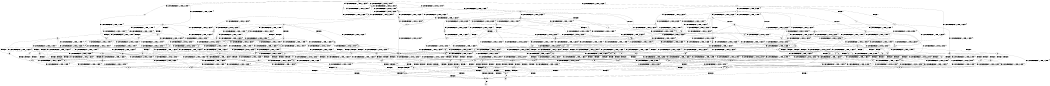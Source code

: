 digraph BCG {
size = "7, 10.5";
center = TRUE;
node [shape = circle];
0 [peripheries = 2];
0 -> 1 [label = "EX !0 !ATOMIC_EXCH_BRANCH (1, +1, TRUE, +1, 1, FALSE) !{}"];
0 -> 2 [label = "EX !2 !ATOMIC_EXCH_BRANCH (1, +1, TRUE, +0, 3, TRUE) !{}"];
0 -> 3 [label = "EX !1 !ATOMIC_EXCH_BRANCH (1, +0, TRUE, +0, 1, TRUE) !{}"];
0 -> 4 [label = "EX !0 !ATOMIC_EXCH_BRANCH (1, +1, TRUE, +1, 1, FALSE) !{}"];
0 -> 5 [label = "EX !2 !ATOMIC_EXCH_BRANCH (1, +1, TRUE, +0, 3, TRUE) !{}"];
0 -> 6 [label = "EX !1 !ATOMIC_EXCH_BRANCH (1, +0, TRUE, +0, 1, TRUE) !{}"];
1 -> 7 [label = "EX !2 !ATOMIC_EXCH_BRANCH (1, +1, TRUE, +0, 3, FALSE) !{}"];
2 -> 8 [label = "EX !0 !ATOMIC_EXCH_BRANCH (1, +1, TRUE, +1, 1, TRUE) !{}"];
3 -> 9 [label = "EX !0 !ATOMIC_EXCH_BRANCH (1, +1, TRUE, +1, 1, FALSE) !{}"];
4 -> 7 [label = "EX !2 !ATOMIC_EXCH_BRANCH (1, +1, TRUE, +0, 3, FALSE) !{}"];
4 -> 10 [label = "EX !1 !ATOMIC_EXCH_BRANCH (1, +0, TRUE, +0, 1, FALSE) !{}"];
4 -> 11 [label = "TERMINATE !0"];
4 -> 12 [label = "EX !2 !ATOMIC_EXCH_BRANCH (1, +1, TRUE, +0, 3, FALSE) !{}"];
4 -> 13 [label = "EX !1 !ATOMIC_EXCH_BRANCH (1, +0, TRUE, +0, 1, FALSE) !{}"];
4 -> 14 [label = "TERMINATE !0"];
5 -> 8 [label = "EX !0 !ATOMIC_EXCH_BRANCH (1, +1, TRUE, +1, 1, TRUE) !{}"];
5 -> 15 [label = "EX !1 !ATOMIC_EXCH_BRANCH (1, +0, TRUE, +0, 1, FALSE) !{}"];
5 -> 16 [label = "TERMINATE !2"];
5 -> 17 [label = "EX !0 !ATOMIC_EXCH_BRANCH (1, +1, TRUE, +1, 1, TRUE) !{}"];
5 -> 18 [label = "EX !1 !ATOMIC_EXCH_BRANCH (1, +0, TRUE, +0, 1, FALSE) !{}"];
5 -> 19 [label = "TERMINATE !2"];
6 -> 3 [label = "EX !1 !ATOMIC_EXCH_BRANCH (1, +0, TRUE, +0, 1, TRUE) !{}"];
6 -> 9 [label = "EX !0 !ATOMIC_EXCH_BRANCH (1, +1, TRUE, +1, 1, FALSE) !{}"];
6 -> 20 [label = "EX !2 !ATOMIC_EXCH_BRANCH (1, +1, TRUE, +0, 3, TRUE) !{}"];
6 -> 6 [label = "EX !1 !ATOMIC_EXCH_BRANCH (1, +0, TRUE, +0, 1, TRUE) !{}"];
6 -> 21 [label = "EX !0 !ATOMIC_EXCH_BRANCH (1, +1, TRUE, +1, 1, FALSE) !{}"];
6 -> 22 [label = "EX !2 !ATOMIC_EXCH_BRANCH (1, +1, TRUE, +0, 3, TRUE) !{}"];
7 -> 23 [label = "EX !2 !ATOMIC_EXCH_BRANCH (1, +1, TRUE, +1, 1, TRUE) !{}"];
8 -> 24 [label = "EX !1 !ATOMIC_EXCH_BRANCH (1, +0, TRUE, +0, 1, FALSE) !{}"];
9 -> 10 [label = "EX !1 !ATOMIC_EXCH_BRANCH (1, +0, TRUE, +0, 1, FALSE) !{}"];
10 -> 25 [label = "EX !2 !ATOMIC_EXCH_BRANCH (1, +1, TRUE, +0, 3, TRUE) !{}"];
11 -> 26 [label = "EX !2 !ATOMIC_EXCH_BRANCH (1, +1, TRUE, +0, 3, FALSE) !{}"];
12 -> 23 [label = "EX !2 !ATOMIC_EXCH_BRANCH (1, +1, TRUE, +1, 1, TRUE) !{}"];
12 -> 27 [label = "EX !1 !ATOMIC_EXCH_BRANCH (1, +0, TRUE, +0, 1, FALSE) !{}"];
12 -> 28 [label = "TERMINATE !0"];
12 -> 29 [label = "EX !2 !ATOMIC_EXCH_BRANCH (1, +1, TRUE, +1, 1, TRUE) !{}"];
12 -> 30 [label = "EX !1 !ATOMIC_EXCH_BRANCH (1, +0, TRUE, +0, 1, FALSE) !{}"];
12 -> 31 [label = "TERMINATE !0"];
13 -> 25 [label = "EX !2 !ATOMIC_EXCH_BRANCH (1, +1, TRUE, +0, 3, TRUE) !{}"];
13 -> 32 [label = "TERMINATE !0"];
13 -> 33 [label = "TERMINATE !1"];
13 -> 34 [label = "EX !2 !ATOMIC_EXCH_BRANCH (1, +1, TRUE, +0, 3, TRUE) !{}"];
13 -> 35 [label = "TERMINATE !0"];
13 -> 36 [label = "TERMINATE !1"];
14 -> 26 [label = "EX !2 !ATOMIC_EXCH_BRANCH (1, +1, TRUE, +0, 3, FALSE) !{}"];
14 -> 37 [label = "EX !1 !ATOMIC_EXCH_BRANCH (1, +0, TRUE, +0, 1, FALSE) !{}"];
14 -> 38 [label = "EX !2 !ATOMIC_EXCH_BRANCH (1, +1, TRUE, +0, 3, FALSE) !{}"];
14 -> 39 [label = "EX !1 !ATOMIC_EXCH_BRANCH (1, +0, TRUE, +0, 1, FALSE) !{}"];
15 -> 25 [label = "EX !0 !ATOMIC_EXCH_BRANCH (1, +1, TRUE, +1, 1, FALSE) !{}"];
16 -> 40 [label = "EX !0 !ATOMIC_EXCH_BRANCH (1, +1, TRUE, +1, 1, TRUE) !{}"];
17 -> 8 [label = "EX !0 !ATOMIC_EXCH_BRANCH (1, +1, TRUE, +1, 1, TRUE) !{}"];
17 -> 24 [label = "EX !1 !ATOMIC_EXCH_BRANCH (1, +0, TRUE, +0, 1, FALSE) !{}"];
17 -> 41 [label = "TERMINATE !2"];
17 -> 17 [label = "EX !0 !ATOMIC_EXCH_BRANCH (1, +1, TRUE, +1, 1, TRUE) !{}"];
17 -> 42 [label = "EX !1 !ATOMIC_EXCH_BRANCH (1, +0, TRUE, +0, 1, FALSE) !{}"];
17 -> 43 [label = "TERMINATE !2"];
18 -> 25 [label = "EX !0 !ATOMIC_EXCH_BRANCH (1, +1, TRUE, +1, 1, FALSE) !{}"];
18 -> 44 [label = "TERMINATE !2"];
18 -> 45 [label = "TERMINATE !1"];
18 -> 34 [label = "EX !0 !ATOMIC_EXCH_BRANCH (1, +1, TRUE, +1, 1, FALSE) !{}"];
18 -> 46 [label = "TERMINATE !2"];
18 -> 47 [label = "TERMINATE !1"];
19 -> 40 [label = "EX !0 !ATOMIC_EXCH_BRANCH (1, +1, TRUE, +1, 1, TRUE) !{}"];
19 -> 48 [label = "EX !1 !ATOMIC_EXCH_BRANCH (1, +0, TRUE, +0, 1, FALSE) !{}"];
19 -> 49 [label = "EX !0 !ATOMIC_EXCH_BRANCH (1, +1, TRUE, +1, 1, TRUE) !{}"];
19 -> 50 [label = "EX !1 !ATOMIC_EXCH_BRANCH (1, +0, TRUE, +0, 1, FALSE) !{}"];
20 -> 15 [label = "EX !1 !ATOMIC_EXCH_BRANCH (1, +0, TRUE, +0, 1, FALSE) !{}"];
21 -> 10 [label = "EX !1 !ATOMIC_EXCH_BRANCH (1, +0, TRUE, +0, 1, FALSE) !{}"];
21 -> 51 [label = "EX !2 !ATOMIC_EXCH_BRANCH (1, +1, TRUE, +0, 3, FALSE) !{}"];
21 -> 52 [label = "TERMINATE !0"];
21 -> 13 [label = "EX !1 !ATOMIC_EXCH_BRANCH (1, +0, TRUE, +0, 1, FALSE) !{}"];
21 -> 53 [label = "EX !2 !ATOMIC_EXCH_BRANCH (1, +1, TRUE, +0, 3, FALSE) !{}"];
21 -> 54 [label = "TERMINATE !0"];
22 -> 15 [label = "EX !1 !ATOMIC_EXCH_BRANCH (1, +0, TRUE, +0, 1, FALSE) !{}"];
22 -> 55 [label = "EX !0 !ATOMIC_EXCH_BRANCH (1, +1, TRUE, +1, 1, TRUE) !{}"];
22 -> 56 [label = "TERMINATE !2"];
22 -> 18 [label = "EX !1 !ATOMIC_EXCH_BRANCH (1, +0, TRUE, +0, 1, FALSE) !{}"];
22 -> 57 [label = "EX !0 !ATOMIC_EXCH_BRANCH (1, +1, TRUE, +1, 1, TRUE) !{}"];
22 -> 58 [label = "TERMINATE !2"];
23 -> 59 [label = "EX !1 !ATOMIC_EXCH_BRANCH (1, +0, TRUE, +0, 1, FALSE) !{}"];
24 -> 25 [label = "EX !0 !ATOMIC_EXCH_BRANCH (1, +1, TRUE, +1, 1, FALSE) !{}"];
25 -> 60 [label = "TERMINATE !0"];
26 -> 61 [label = "EX !2 !ATOMIC_EXCH_BRANCH (1, +1, TRUE, +1, 1, TRUE) !{}"];
27 -> 25 [label = "EX !2 !ATOMIC_EXCH_BRANCH (1, +1, TRUE, +1, 1, FALSE) !{}"];
28 -> 62 [label = "EX !1 !ATOMIC_EXCH_BRANCH (1, +0, TRUE, +0, 1, FALSE) !{}"];
29 -> 7 [label = "EX !2 !ATOMIC_EXCH_BRANCH (1, +1, TRUE, +0, 3, FALSE) !{}"];
29 -> 59 [label = "EX !1 !ATOMIC_EXCH_BRANCH (1, +0, TRUE, +0, 1, FALSE) !{}"];
29 -> 63 [label = "TERMINATE !0"];
29 -> 12 [label = "EX !2 !ATOMIC_EXCH_BRANCH (1, +1, TRUE, +0, 3, FALSE) !{}"];
29 -> 64 [label = "EX !1 !ATOMIC_EXCH_BRANCH (1, +0, TRUE, +0, 1, FALSE) !{}"];
29 -> 65 [label = "TERMINATE !0"];
30 -> 25 [label = "EX !2 !ATOMIC_EXCH_BRANCH (1, +1, TRUE, +1, 1, FALSE) !{}"];
30 -> 66 [label = "TERMINATE !0"];
30 -> 67 [label = "TERMINATE !1"];
30 -> 34 [label = "EX !2 !ATOMIC_EXCH_BRANCH (1, +1, TRUE, +1, 1, FALSE) !{}"];
30 -> 68 [label = "TERMINATE !0"];
30 -> 69 [label = "TERMINATE !1"];
31 -> 62 [label = "EX !1 !ATOMIC_EXCH_BRANCH (1, +0, TRUE, +0, 1, FALSE) !{}"];
31 -> 61 [label = "EX !2 !ATOMIC_EXCH_BRANCH (1, +1, TRUE, +1, 1, TRUE) !{}"];
31 -> 70 [label = "EX !1 !ATOMIC_EXCH_BRANCH (1, +0, TRUE, +0, 1, FALSE) !{}"];
31 -> 71 [label = "EX !2 !ATOMIC_EXCH_BRANCH (1, +1, TRUE, +1, 1, TRUE) !{}"];
32 -> 72 [label = "EX !2 !ATOMIC_EXCH_BRANCH (1, +1, TRUE, +0, 3, TRUE) !{}"];
33 -> 73 [label = "EX !2 !ATOMIC_EXCH_BRANCH (1, +1, TRUE, +0, 3, TRUE) !{}"];
34 -> 60 [label = "TERMINATE !0"];
34 -> 74 [label = "TERMINATE !2"];
34 -> 75 [label = "TERMINATE !1"];
34 -> 76 [label = "TERMINATE !0"];
34 -> 77 [label = "TERMINATE !2"];
34 -> 78 [label = "TERMINATE !1"];
35 -> 72 [label = "EX !2 !ATOMIC_EXCH_BRANCH (1, +1, TRUE, +0, 3, TRUE) !{}"];
35 -> 79 [label = "TERMINATE !1"];
35 -> 80 [label = "EX !2 !ATOMIC_EXCH_BRANCH (1, +1, TRUE, +0, 3, TRUE) !{}"];
35 -> 81 [label = "TERMINATE !1"];
36 -> 73 [label = "EX !2 !ATOMIC_EXCH_BRANCH (1, +1, TRUE, +0, 3, TRUE) !{}"];
36 -> 79 [label = "TERMINATE !0"];
36 -> 82 [label = "EX !2 !ATOMIC_EXCH_BRANCH (1, +1, TRUE, +0, 3, TRUE) !{}"];
36 -> 81 [label = "TERMINATE !0"];
37 -> 72 [label = "EX !2 !ATOMIC_EXCH_BRANCH (1, +1, TRUE, +0, 3, TRUE) !{}"];
38 -> 61 [label = "EX !2 !ATOMIC_EXCH_BRANCH (1, +1, TRUE, +1, 1, TRUE) !{}"];
38 -> 62 [label = "EX !1 !ATOMIC_EXCH_BRANCH (1, +0, TRUE, +0, 1, FALSE) !{}"];
38 -> 71 [label = "EX !2 !ATOMIC_EXCH_BRANCH (1, +1, TRUE, +1, 1, TRUE) !{}"];
38 -> 70 [label = "EX !1 !ATOMIC_EXCH_BRANCH (1, +0, TRUE, +0, 1, FALSE) !{}"];
39 -> 72 [label = "EX !2 !ATOMIC_EXCH_BRANCH (1, +1, TRUE, +0, 3, TRUE) !{}"];
39 -> 79 [label = "TERMINATE !1"];
39 -> 80 [label = "EX !2 !ATOMIC_EXCH_BRANCH (1, +1, TRUE, +0, 3, TRUE) !{}"];
39 -> 81 [label = "TERMINATE !1"];
40 -> 83 [label = "EX !1 !ATOMIC_EXCH_BRANCH (1, +0, TRUE, +0, 1, FALSE) !{}"];
41 -> 83 [label = "EX !1 !ATOMIC_EXCH_BRANCH (1, +0, TRUE, +0, 1, FALSE) !{}"];
42 -> 25 [label = "EX !0 !ATOMIC_EXCH_BRANCH (1, +1, TRUE, +1, 1, FALSE) !{}"];
42 -> 84 [label = "TERMINATE !2"];
42 -> 85 [label = "TERMINATE !1"];
42 -> 34 [label = "EX !0 !ATOMIC_EXCH_BRANCH (1, +1, TRUE, +1, 1, FALSE) !{}"];
42 -> 86 [label = "TERMINATE !2"];
42 -> 87 [label = "TERMINATE !1"];
43 -> 83 [label = "EX !1 !ATOMIC_EXCH_BRANCH (1, +0, TRUE, +0, 1, FALSE) !{}"];
43 -> 40 [label = "EX !0 !ATOMIC_EXCH_BRANCH (1, +1, TRUE, +1, 1, TRUE) !{}"];
43 -> 88 [label = "EX !1 !ATOMIC_EXCH_BRANCH (1, +0, TRUE, +0, 1, FALSE) !{}"];
43 -> 49 [label = "EX !0 !ATOMIC_EXCH_BRANCH (1, +1, TRUE, +1, 1, TRUE) !{}"];
44 -> 89 [label = "EX !0 !ATOMIC_EXCH_BRANCH (1, +1, TRUE, +1, 1, FALSE) !{}"];
45 -> 73 [label = "EX !0 !ATOMIC_EXCH_BRANCH (1, +1, TRUE, +1, 1, FALSE) !{}"];
46 -> 89 [label = "EX !0 !ATOMIC_EXCH_BRANCH (1, +1, TRUE, +1, 1, FALSE) !{}"];
46 -> 90 [label = "TERMINATE !1"];
46 -> 91 [label = "EX !0 !ATOMIC_EXCH_BRANCH (1, +1, TRUE, +1, 1, FALSE) !{}"];
46 -> 92 [label = "TERMINATE !1"];
47 -> 73 [label = "EX !0 !ATOMIC_EXCH_BRANCH (1, +1, TRUE, +1, 1, FALSE) !{}"];
47 -> 90 [label = "TERMINATE !2"];
47 -> 82 [label = "EX !0 !ATOMIC_EXCH_BRANCH (1, +1, TRUE, +1, 1, FALSE) !{}"];
47 -> 92 [label = "TERMINATE !2"];
48 -> 89 [label = "EX !0 !ATOMIC_EXCH_BRANCH (1, +1, TRUE, +1, 1, FALSE) !{}"];
49 -> 40 [label = "EX !0 !ATOMIC_EXCH_BRANCH (1, +1, TRUE, +1, 1, TRUE) !{}"];
49 -> 83 [label = "EX !1 !ATOMIC_EXCH_BRANCH (1, +0, TRUE, +0, 1, FALSE) !{}"];
49 -> 49 [label = "EX !0 !ATOMIC_EXCH_BRANCH (1, +1, TRUE, +1, 1, TRUE) !{}"];
49 -> 88 [label = "EX !1 !ATOMIC_EXCH_BRANCH (1, +0, TRUE, +0, 1, FALSE) !{}"];
50 -> 89 [label = "EX !0 !ATOMIC_EXCH_BRANCH (1, +1, TRUE, +1, 1, FALSE) !{}"];
50 -> 90 [label = "TERMINATE !1"];
50 -> 91 [label = "EX !0 !ATOMIC_EXCH_BRANCH (1, +1, TRUE, +1, 1, FALSE) !{}"];
50 -> 92 [label = "TERMINATE !1"];
51 -> 27 [label = "EX !1 !ATOMIC_EXCH_BRANCH (1, +0, TRUE, +0, 1, FALSE) !{}"];
52 -> 93 [label = "EX !2 !ATOMIC_EXCH_BRANCH (1, +1, TRUE, +0, 3, FALSE) !{}"];
53 -> 27 [label = "EX !1 !ATOMIC_EXCH_BRANCH (1, +0, TRUE, +0, 1, FALSE) !{}"];
53 -> 94 [label = "EX !2 !ATOMIC_EXCH_BRANCH (1, +1, TRUE, +1, 1, TRUE) !{}"];
53 -> 95 [label = "TERMINATE !0"];
53 -> 30 [label = "EX !1 !ATOMIC_EXCH_BRANCH (1, +0, TRUE, +0, 1, FALSE) !{}"];
53 -> 96 [label = "EX !2 !ATOMIC_EXCH_BRANCH (1, +1, TRUE, +1, 1, TRUE) !{}"];
53 -> 97 [label = "TERMINATE !0"];
54 -> 93 [label = "EX !2 !ATOMIC_EXCH_BRANCH (1, +1, TRUE, +0, 3, FALSE) !{}"];
54 -> 37 [label = "EX !1 !ATOMIC_EXCH_BRANCH (1, +0, TRUE, +0, 1, FALSE) !{}"];
54 -> 98 [label = "EX !2 !ATOMIC_EXCH_BRANCH (1, +1, TRUE, +0, 3, FALSE) !{}"];
54 -> 39 [label = "EX !1 !ATOMIC_EXCH_BRANCH (1, +0, TRUE, +0, 1, FALSE) !{}"];
55 -> 24 [label = "EX !1 !ATOMIC_EXCH_BRANCH (1, +0, TRUE, +0, 1, FALSE) !{}"];
56 -> 99 [label = "EX !0 !ATOMIC_EXCH_BRANCH (1, +1, TRUE, +1, 1, TRUE) !{}"];
57 -> 55 [label = "EX !0 !ATOMIC_EXCH_BRANCH (1, +1, TRUE, +1, 1, TRUE) !{}"];
57 -> 24 [label = "EX !1 !ATOMIC_EXCH_BRANCH (1, +0, TRUE, +0, 1, FALSE) !{}"];
57 -> 100 [label = "TERMINATE !2"];
57 -> 57 [label = "EX !0 !ATOMIC_EXCH_BRANCH (1, +1, TRUE, +1, 1, TRUE) !{}"];
57 -> 42 [label = "EX !1 !ATOMIC_EXCH_BRANCH (1, +0, TRUE, +0, 1, FALSE) !{}"];
57 -> 101 [label = "TERMINATE !2"];
58 -> 99 [label = "EX !0 !ATOMIC_EXCH_BRANCH (1, +1, TRUE, +1, 1, TRUE) !{}"];
58 -> 48 [label = "EX !1 !ATOMIC_EXCH_BRANCH (1, +0, TRUE, +0, 1, FALSE) !{}"];
58 -> 102 [label = "EX !0 !ATOMIC_EXCH_BRANCH (1, +1, TRUE, +1, 1, TRUE) !{}"];
58 -> 50 [label = "EX !1 !ATOMIC_EXCH_BRANCH (1, +0, TRUE, +0, 1, FALSE) !{}"];
59 -> 25 [label = "EX !2 !ATOMIC_EXCH_BRANCH (1, +1, TRUE, +0, 3, TRUE) !{}"];
60 -> 103 [label = "TERMINATE !2"];
61 -> 104 [label = "EX !1 !ATOMIC_EXCH_BRANCH (1, +0, TRUE, +0, 1, FALSE) !{}"];
62 -> 72 [label = "EX !2 !ATOMIC_EXCH_BRANCH (1, +1, TRUE, +1, 1, FALSE) !{}"];
63 -> 104 [label = "EX !1 !ATOMIC_EXCH_BRANCH (1, +0, TRUE, +0, 1, FALSE) !{}"];
64 -> 25 [label = "EX !2 !ATOMIC_EXCH_BRANCH (1, +1, TRUE, +0, 3, TRUE) !{}"];
64 -> 105 [label = "TERMINATE !0"];
64 -> 106 [label = "TERMINATE !1"];
64 -> 34 [label = "EX !2 !ATOMIC_EXCH_BRANCH (1, +1, TRUE, +0, 3, TRUE) !{}"];
64 -> 107 [label = "TERMINATE !0"];
64 -> 108 [label = "TERMINATE !1"];
65 -> 104 [label = "EX !1 !ATOMIC_EXCH_BRANCH (1, +0, TRUE, +0, 1, FALSE) !{}"];
65 -> 26 [label = "EX !2 !ATOMIC_EXCH_BRANCH (1, +1, TRUE, +0, 3, FALSE) !{}"];
65 -> 109 [label = "EX !1 !ATOMIC_EXCH_BRANCH (1, +0, TRUE, +0, 1, FALSE) !{}"];
65 -> 38 [label = "EX !2 !ATOMIC_EXCH_BRANCH (1, +1, TRUE, +0, 3, FALSE) !{}"];
66 -> 110 [label = "TERMINATE !1"];
67 -> 110 [label = "TERMINATE !0"];
68 -> 110 [label = "TERMINATE !1"];
68 -> 72 [label = "EX !2 !ATOMIC_EXCH_BRANCH (1, +1, TRUE, +1, 1, FALSE) !{}"];
68 -> 111 [label = "TERMINATE !1"];
68 -> 80 [label = "EX !2 !ATOMIC_EXCH_BRANCH (1, +1, TRUE, +1, 1, FALSE) !{}"];
69 -> 110 [label = "TERMINATE !0"];
69 -> 73 [label = "EX !2 !ATOMIC_EXCH_BRANCH (1, +1, TRUE, +1, 1, FALSE) !{}"];
69 -> 111 [label = "TERMINATE !0"];
69 -> 82 [label = "EX !2 !ATOMIC_EXCH_BRANCH (1, +1, TRUE, +1, 1, FALSE) !{}"];
70 -> 72 [label = "EX !2 !ATOMIC_EXCH_BRANCH (1, +1, TRUE, +1, 1, FALSE) !{}"];
70 -> 110 [label = "TERMINATE !1"];
70 -> 80 [label = "EX !2 !ATOMIC_EXCH_BRANCH (1, +1, TRUE, +1, 1, FALSE) !{}"];
70 -> 111 [label = "TERMINATE !1"];
71 -> 26 [label = "EX !2 !ATOMIC_EXCH_BRANCH (1, +1, TRUE, +0, 3, FALSE) !{}"];
71 -> 104 [label = "EX !1 !ATOMIC_EXCH_BRANCH (1, +0, TRUE, +0, 1, FALSE) !{}"];
71 -> 38 [label = "EX !2 !ATOMIC_EXCH_BRANCH (1, +1, TRUE, +0, 3, FALSE) !{}"];
71 -> 109 [label = "EX !1 !ATOMIC_EXCH_BRANCH (1, +0, TRUE, +0, 1, FALSE) !{}"];
72 -> 103 [label = "TERMINATE !2"];
73 -> 112 [label = "TERMINATE !0"];
74 -> 103 [label = "TERMINATE !0"];
75 -> 112 [label = "TERMINATE !0"];
76 -> 103 [label = "TERMINATE !2"];
76 -> 112 [label = "TERMINATE !1"];
76 -> 113 [label = "TERMINATE !2"];
76 -> 114 [label = "TERMINATE !1"];
77 -> 103 [label = "TERMINATE !0"];
77 -> 115 [label = "TERMINATE !1"];
77 -> 113 [label = "TERMINATE !0"];
77 -> 116 [label = "TERMINATE !1"];
78 -> 112 [label = "TERMINATE !0"];
78 -> 115 [label = "TERMINATE !2"];
78 -> 114 [label = "TERMINATE !0"];
78 -> 116 [label = "TERMINATE !2"];
79 -> 117 [label = "EX !2 !ATOMIC_EXCH_BRANCH (1, +1, TRUE, +0, 3, TRUE) !{}"];
80 -> 103 [label = "TERMINATE !2"];
80 -> 112 [label = "TERMINATE !1"];
80 -> 113 [label = "TERMINATE !2"];
80 -> 114 [label = "TERMINATE !1"];
81 -> 117 [label = "EX !2 !ATOMIC_EXCH_BRANCH (1, +1, TRUE, +0, 3, TRUE) !{}"];
81 -> 118 [label = "EX !2 !ATOMIC_EXCH_BRANCH (1, +1, TRUE, +0, 3, TRUE) !{}"];
82 -> 112 [label = "TERMINATE !0"];
82 -> 115 [label = "TERMINATE !2"];
82 -> 114 [label = "TERMINATE !0"];
82 -> 116 [label = "TERMINATE !2"];
83 -> 89 [label = "EX !0 !ATOMIC_EXCH_BRANCH (1, +1, TRUE, +1, 1, FALSE) !{}"];
84 -> 119 [label = "TERMINATE !1"];
85 -> 119 [label = "TERMINATE !2"];
86 -> 119 [label = "TERMINATE !1"];
86 -> 89 [label = "EX !0 !ATOMIC_EXCH_BRANCH (1, +1, TRUE, +1, 1, FALSE) !{}"];
86 -> 120 [label = "TERMINATE !1"];
86 -> 91 [label = "EX !0 !ATOMIC_EXCH_BRANCH (1, +1, TRUE, +1, 1, FALSE) !{}"];
87 -> 119 [label = "TERMINATE !2"];
87 -> 73 [label = "EX !0 !ATOMIC_EXCH_BRANCH (1, +1, TRUE, +1, 1, FALSE) !{}"];
87 -> 120 [label = "TERMINATE !2"];
87 -> 82 [label = "EX !0 !ATOMIC_EXCH_BRANCH (1, +1, TRUE, +1, 1, FALSE) !{}"];
88 -> 89 [label = "EX !0 !ATOMIC_EXCH_BRANCH (1, +1, TRUE, +1, 1, FALSE) !{}"];
88 -> 119 [label = "TERMINATE !1"];
88 -> 91 [label = "EX !0 !ATOMIC_EXCH_BRANCH (1, +1, TRUE, +1, 1, FALSE) !{}"];
88 -> 120 [label = "TERMINATE !1"];
89 -> 103 [label = "TERMINATE !0"];
90 -> 121 [label = "EX !0 !ATOMIC_EXCH_BRANCH (1, +1, TRUE, +1, 1, FALSE) !{}"];
91 -> 103 [label = "TERMINATE !0"];
91 -> 115 [label = "TERMINATE !1"];
91 -> 113 [label = "TERMINATE !0"];
91 -> 116 [label = "TERMINATE !1"];
92 -> 121 [label = "EX !0 !ATOMIC_EXCH_BRANCH (1, +1, TRUE, +1, 1, FALSE) !{}"];
92 -> 122 [label = "EX !0 !ATOMIC_EXCH_BRANCH (1, +1, TRUE, +1, 1, FALSE) !{}"];
93 -> 62 [label = "EX !1 !ATOMIC_EXCH_BRANCH (1, +0, TRUE, +0, 1, FALSE) !{}"];
94 -> 59 [label = "EX !1 !ATOMIC_EXCH_BRANCH (1, +0, TRUE, +0, 1, FALSE) !{}"];
95 -> 62 [label = "EX !1 !ATOMIC_EXCH_BRANCH (1, +0, TRUE, +0, 1, FALSE) !{}"];
96 -> 59 [label = "EX !1 !ATOMIC_EXCH_BRANCH (1, +0, TRUE, +0, 1, FALSE) !{}"];
96 -> 51 [label = "EX !2 !ATOMIC_EXCH_BRANCH (1, +1, TRUE, +0, 3, FALSE) !{}"];
96 -> 123 [label = "TERMINATE !0"];
96 -> 64 [label = "EX !1 !ATOMIC_EXCH_BRANCH (1, +0, TRUE, +0, 1, FALSE) !{}"];
96 -> 53 [label = "EX !2 !ATOMIC_EXCH_BRANCH (1, +1, TRUE, +0, 3, FALSE) !{}"];
96 -> 124 [label = "TERMINATE !0"];
97 -> 62 [label = "EX !1 !ATOMIC_EXCH_BRANCH (1, +0, TRUE, +0, 1, FALSE) !{}"];
97 -> 125 [label = "EX !2 !ATOMIC_EXCH_BRANCH (1, +1, TRUE, +1, 1, TRUE) !{}"];
97 -> 70 [label = "EX !1 !ATOMIC_EXCH_BRANCH (1, +0, TRUE, +0, 1, FALSE) !{}"];
97 -> 126 [label = "EX !2 !ATOMIC_EXCH_BRANCH (1, +1, TRUE, +1, 1, TRUE) !{}"];
98 -> 62 [label = "EX !1 !ATOMIC_EXCH_BRANCH (1, +0, TRUE, +0, 1, FALSE) !{}"];
98 -> 125 [label = "EX !2 !ATOMIC_EXCH_BRANCH (1, +1, TRUE, +1, 1, TRUE) !{}"];
98 -> 70 [label = "EX !1 !ATOMIC_EXCH_BRANCH (1, +0, TRUE, +0, 1, FALSE) !{}"];
98 -> 126 [label = "EX !2 !ATOMIC_EXCH_BRANCH (1, +1, TRUE, +1, 1, TRUE) !{}"];
99 -> 83 [label = "EX !1 !ATOMIC_EXCH_BRANCH (1, +0, TRUE, +0, 1, FALSE) !{}"];
100 -> 99 [label = "EX !0 !ATOMIC_EXCH_BRANCH (1, +1, TRUE, +1, 1, TRUE) !{}"];
101 -> 99 [label = "EX !0 !ATOMIC_EXCH_BRANCH (1, +1, TRUE, +1, 1, TRUE) !{}"];
101 -> 83 [label = "EX !1 !ATOMIC_EXCH_BRANCH (1, +0, TRUE, +0, 1, FALSE) !{}"];
101 -> 102 [label = "EX !0 !ATOMIC_EXCH_BRANCH (1, +1, TRUE, +1, 1, TRUE) !{}"];
101 -> 88 [label = "EX !1 !ATOMIC_EXCH_BRANCH (1, +0, TRUE, +0, 1, FALSE) !{}"];
102 -> 99 [label = "EX !0 !ATOMIC_EXCH_BRANCH (1, +1, TRUE, +1, 1, TRUE) !{}"];
102 -> 83 [label = "EX !1 !ATOMIC_EXCH_BRANCH (1, +0, TRUE, +0, 1, FALSE) !{}"];
102 -> 102 [label = "EX !0 !ATOMIC_EXCH_BRANCH (1, +1, TRUE, +1, 1, TRUE) !{}"];
102 -> 88 [label = "EX !1 !ATOMIC_EXCH_BRANCH (1, +0, TRUE, +0, 1, FALSE) !{}"];
103 -> 127 [label = "TERMINATE !1"];
104 -> 72 [label = "EX !2 !ATOMIC_EXCH_BRANCH (1, +1, TRUE, +0, 3, TRUE) !{}"];
105 -> 128 [label = "TERMINATE !1"];
106 -> 128 [label = "TERMINATE !0"];
107 -> 128 [label = "TERMINATE !1"];
107 -> 72 [label = "EX !2 !ATOMIC_EXCH_BRANCH (1, +1, TRUE, +0, 3, TRUE) !{}"];
107 -> 129 [label = "TERMINATE !1"];
107 -> 80 [label = "EX !2 !ATOMIC_EXCH_BRANCH (1, +1, TRUE, +0, 3, TRUE) !{}"];
108 -> 128 [label = "TERMINATE !0"];
108 -> 73 [label = "EX !2 !ATOMIC_EXCH_BRANCH (1, +1, TRUE, +0, 3, TRUE) !{}"];
108 -> 129 [label = "TERMINATE !0"];
108 -> 82 [label = "EX !2 !ATOMIC_EXCH_BRANCH (1, +1, TRUE, +0, 3, TRUE) !{}"];
109 -> 72 [label = "EX !2 !ATOMIC_EXCH_BRANCH (1, +1, TRUE, +0, 3, TRUE) !{}"];
109 -> 128 [label = "TERMINATE !1"];
109 -> 80 [label = "EX !2 !ATOMIC_EXCH_BRANCH (1, +1, TRUE, +0, 3, TRUE) !{}"];
109 -> 129 [label = "TERMINATE !1"];
110 -> 117 [label = "EX !2 !ATOMIC_EXCH_BRANCH (1, +1, TRUE, +1, 1, FALSE) !{}"];
111 -> 117 [label = "EX !2 !ATOMIC_EXCH_BRANCH (1, +1, TRUE, +1, 1, FALSE) !{}"];
111 -> 118 [label = "EX !2 !ATOMIC_EXCH_BRANCH (1, +1, TRUE, +1, 1, FALSE) !{}"];
112 -> 127 [label = "TERMINATE !2"];
113 -> 127 [label = "TERMINATE !1"];
113 -> 130 [label = "TERMINATE !1"];
114 -> 127 [label = "TERMINATE !2"];
114 -> 130 [label = "TERMINATE !2"];
115 -> 127 [label = "TERMINATE !0"];
116 -> 127 [label = "TERMINATE !0"];
116 -> 130 [label = "TERMINATE !0"];
117 -> 127 [label = "TERMINATE !2"];
118 -> 127 [label = "TERMINATE !2"];
118 -> 130 [label = "TERMINATE !2"];
119 -> 121 [label = "EX !0 !ATOMIC_EXCH_BRANCH (1, +1, TRUE, +1, 1, FALSE) !{}"];
120 -> 121 [label = "EX !0 !ATOMIC_EXCH_BRANCH (1, +1, TRUE, +1, 1, FALSE) !{}"];
120 -> 122 [label = "EX !0 !ATOMIC_EXCH_BRANCH (1, +1, TRUE, +1, 1, FALSE) !{}"];
121 -> 127 [label = "TERMINATE !0"];
122 -> 127 [label = "TERMINATE !0"];
122 -> 130 [label = "TERMINATE !0"];
123 -> 104 [label = "EX !1 !ATOMIC_EXCH_BRANCH (1, +0, TRUE, +0, 1, FALSE) !{}"];
124 -> 104 [label = "EX !1 !ATOMIC_EXCH_BRANCH (1, +0, TRUE, +0, 1, FALSE) !{}"];
124 -> 93 [label = "EX !2 !ATOMIC_EXCH_BRANCH (1, +1, TRUE, +0, 3, FALSE) !{}"];
124 -> 109 [label = "EX !1 !ATOMIC_EXCH_BRANCH (1, +0, TRUE, +0, 1, FALSE) !{}"];
124 -> 98 [label = "EX !2 !ATOMIC_EXCH_BRANCH (1, +1, TRUE, +0, 3, FALSE) !{}"];
125 -> 104 [label = "EX !1 !ATOMIC_EXCH_BRANCH (1, +0, TRUE, +0, 1, FALSE) !{}"];
126 -> 104 [label = "EX !1 !ATOMIC_EXCH_BRANCH (1, +0, TRUE, +0, 1, FALSE) !{}"];
126 -> 93 [label = "EX !2 !ATOMIC_EXCH_BRANCH (1, +1, TRUE, +0, 3, FALSE) !{}"];
126 -> 109 [label = "EX !1 !ATOMIC_EXCH_BRANCH (1, +0, TRUE, +0, 1, FALSE) !{}"];
126 -> 98 [label = "EX !2 !ATOMIC_EXCH_BRANCH (1, +1, TRUE, +0, 3, FALSE) !{}"];
127 -> 131 [label = "exit"];
128 -> 117 [label = "EX !2 !ATOMIC_EXCH_BRANCH (1, +1, TRUE, +0, 3, TRUE) !{}"];
129 -> 117 [label = "EX !2 !ATOMIC_EXCH_BRANCH (1, +1, TRUE, +0, 3, TRUE) !{}"];
129 -> 118 [label = "EX !2 !ATOMIC_EXCH_BRANCH (1, +1, TRUE, +0, 3, TRUE) !{}"];
130 -> 132 [label = "exit"];
}
